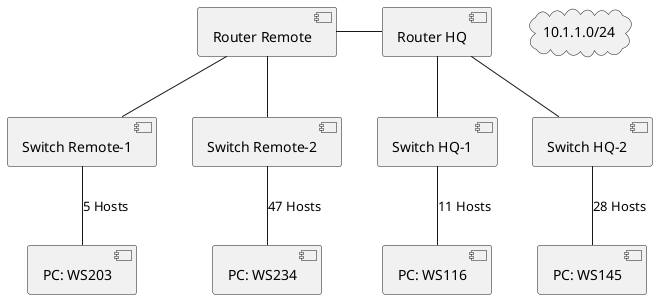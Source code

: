@startuml
cloud 10.1.1.0/24 {
}
''Netzerkplan Remote
[Router Remote] - [Router HQ]
[Router Remote] -- [Switch Remote-1]
[Router Remote] -- [Switch Remote-2]
[Switch Remote-1] -- [PC: WS203]: 5 Hosts
[Switch Remote-2] -- [PC: WS234]: 47 Hosts
'' Netzwerkplan HQ
[Router HQ] -- [Switch HQ-1]
[Router HQ] -- [Switch HQ-2]
[Switch HQ-1] -- [PC: WS116]: 11 Hosts
[Switch HQ-2] -- [PC: WS145]: 28 Hosts

@enduml